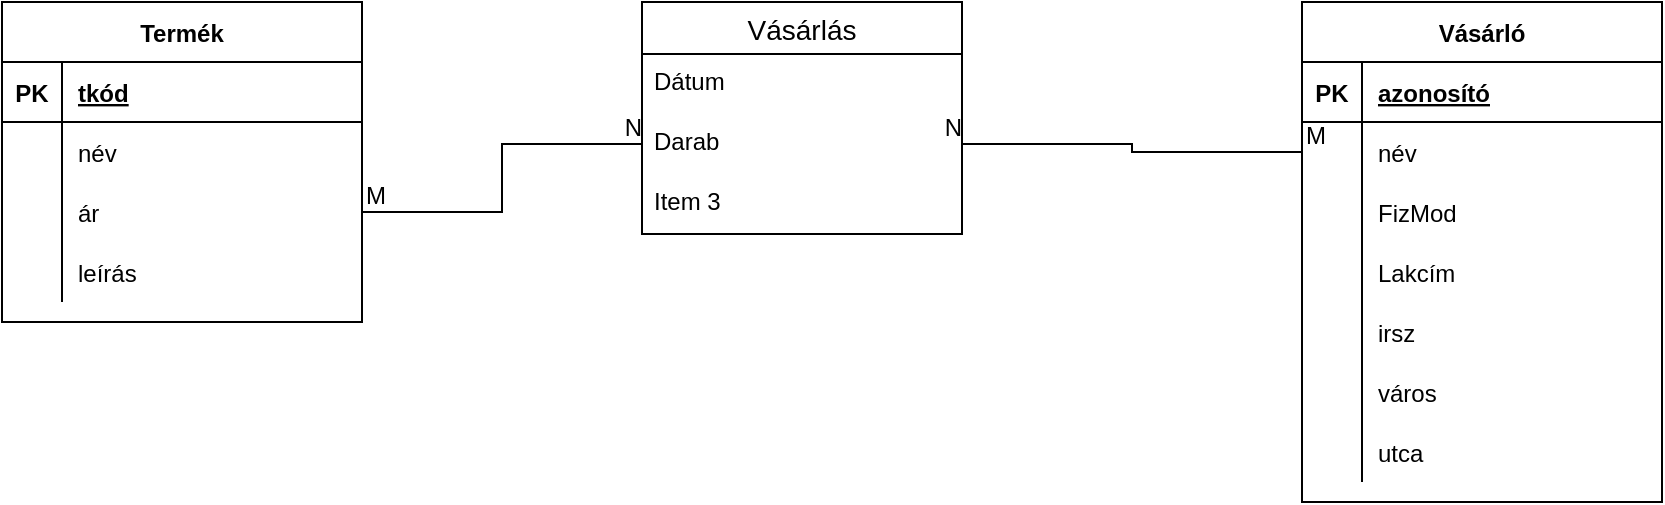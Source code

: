 <mxfile version="20.4.0" type="github">
  <diagram id="C5RBs43oDa-KdzZeNtuy" name="Page-1">
    <mxGraphModel dx="1422" dy="794" grid="1" gridSize="10" guides="1" tooltips="1" connect="1" arrows="1" fold="1" page="0" pageScale="1" pageWidth="827" pageHeight="1169" math="0" shadow="0">
      <root>
        <mxCell id="WIyWlLk6GJQsqaUBKTNV-0" />
        <mxCell id="WIyWlLk6GJQsqaUBKTNV-1" parent="WIyWlLk6GJQsqaUBKTNV-0" />
        <mxCell id="GbVckQGtG-X9XD_L6OzD-0" value="Vásárló" style="shape=table;startSize=30;container=1;collapsible=1;childLayout=tableLayout;fixedRows=1;rowLines=0;fontStyle=1;align=center;resizeLast=1;" parent="WIyWlLk6GJQsqaUBKTNV-1" vertex="1">
          <mxGeometry x="650" y="180" width="180" height="250" as="geometry" />
        </mxCell>
        <mxCell id="GbVckQGtG-X9XD_L6OzD-1" value="" style="shape=tableRow;horizontal=0;startSize=0;swimlaneHead=0;swimlaneBody=0;fillColor=none;collapsible=0;dropTarget=0;points=[[0,0.5],[1,0.5]];portConstraint=eastwest;top=0;left=0;right=0;bottom=1;" parent="GbVckQGtG-X9XD_L6OzD-0" vertex="1">
          <mxGeometry y="30" width="180" height="30" as="geometry" />
        </mxCell>
        <mxCell id="GbVckQGtG-X9XD_L6OzD-2" value="PK" style="shape=partialRectangle;connectable=0;fillColor=none;top=0;left=0;bottom=0;right=0;fontStyle=1;overflow=hidden;" parent="GbVckQGtG-X9XD_L6OzD-1" vertex="1">
          <mxGeometry width="30" height="30" as="geometry">
            <mxRectangle width="30" height="30" as="alternateBounds" />
          </mxGeometry>
        </mxCell>
        <mxCell id="GbVckQGtG-X9XD_L6OzD-3" value="azonosító" style="shape=partialRectangle;connectable=0;fillColor=none;top=0;left=0;bottom=0;right=0;align=left;spacingLeft=6;fontStyle=5;overflow=hidden;" parent="GbVckQGtG-X9XD_L6OzD-1" vertex="1">
          <mxGeometry x="30" width="150" height="30" as="geometry">
            <mxRectangle width="150" height="30" as="alternateBounds" />
          </mxGeometry>
        </mxCell>
        <mxCell id="GbVckQGtG-X9XD_L6OzD-4" value="" style="shape=tableRow;horizontal=0;startSize=0;swimlaneHead=0;swimlaneBody=0;fillColor=none;collapsible=0;dropTarget=0;points=[[0,0.5],[1,0.5]];portConstraint=eastwest;top=0;left=0;right=0;bottom=0;" parent="GbVckQGtG-X9XD_L6OzD-0" vertex="1">
          <mxGeometry y="60" width="180" height="30" as="geometry" />
        </mxCell>
        <mxCell id="GbVckQGtG-X9XD_L6OzD-5" value="" style="shape=partialRectangle;connectable=0;fillColor=none;top=0;left=0;bottom=0;right=0;editable=1;overflow=hidden;" parent="GbVckQGtG-X9XD_L6OzD-4" vertex="1">
          <mxGeometry width="30" height="30" as="geometry">
            <mxRectangle width="30" height="30" as="alternateBounds" />
          </mxGeometry>
        </mxCell>
        <mxCell id="GbVckQGtG-X9XD_L6OzD-6" value="név" style="shape=partialRectangle;connectable=0;fillColor=none;top=0;left=0;bottom=0;right=0;align=left;spacingLeft=6;overflow=hidden;" parent="GbVckQGtG-X9XD_L6OzD-4" vertex="1">
          <mxGeometry x="30" width="150" height="30" as="geometry">
            <mxRectangle width="150" height="30" as="alternateBounds" />
          </mxGeometry>
        </mxCell>
        <mxCell id="GbVckQGtG-X9XD_L6OzD-7" value="" style="shape=tableRow;horizontal=0;startSize=0;swimlaneHead=0;swimlaneBody=0;fillColor=none;collapsible=0;dropTarget=0;points=[[0,0.5],[1,0.5]];portConstraint=eastwest;top=0;left=0;right=0;bottom=0;" parent="GbVckQGtG-X9XD_L6OzD-0" vertex="1">
          <mxGeometry y="90" width="180" height="30" as="geometry" />
        </mxCell>
        <mxCell id="GbVckQGtG-X9XD_L6OzD-8" value="" style="shape=partialRectangle;connectable=0;fillColor=none;top=0;left=0;bottom=0;right=0;editable=1;overflow=hidden;" parent="GbVckQGtG-X9XD_L6OzD-7" vertex="1">
          <mxGeometry width="30" height="30" as="geometry">
            <mxRectangle width="30" height="30" as="alternateBounds" />
          </mxGeometry>
        </mxCell>
        <mxCell id="GbVckQGtG-X9XD_L6OzD-9" value="FizMod" style="shape=partialRectangle;connectable=0;fillColor=none;top=0;left=0;bottom=0;right=0;align=left;spacingLeft=6;overflow=hidden;" parent="GbVckQGtG-X9XD_L6OzD-7" vertex="1">
          <mxGeometry x="30" width="150" height="30" as="geometry">
            <mxRectangle width="150" height="30" as="alternateBounds" />
          </mxGeometry>
        </mxCell>
        <mxCell id="GbVckQGtG-X9XD_L6OzD-10" value="" style="shape=tableRow;horizontal=0;startSize=0;swimlaneHead=0;swimlaneBody=0;fillColor=none;collapsible=0;dropTarget=0;points=[[0,0.5],[1,0.5]];portConstraint=eastwest;top=0;left=0;right=0;bottom=0;" parent="GbVckQGtG-X9XD_L6OzD-0" vertex="1">
          <mxGeometry y="120" width="180" height="30" as="geometry" />
        </mxCell>
        <mxCell id="GbVckQGtG-X9XD_L6OzD-11" value="" style="shape=partialRectangle;connectable=0;fillColor=none;top=0;left=0;bottom=0;right=0;editable=1;overflow=hidden;" parent="GbVckQGtG-X9XD_L6OzD-10" vertex="1">
          <mxGeometry width="30" height="30" as="geometry">
            <mxRectangle width="30" height="30" as="alternateBounds" />
          </mxGeometry>
        </mxCell>
        <mxCell id="GbVckQGtG-X9XD_L6OzD-12" value="Lakcím" style="shape=partialRectangle;connectable=0;fillColor=none;top=0;left=0;bottom=0;right=0;align=left;spacingLeft=6;overflow=hidden;" parent="GbVckQGtG-X9XD_L6OzD-10" vertex="1">
          <mxGeometry x="30" width="150" height="30" as="geometry">
            <mxRectangle width="150" height="30" as="alternateBounds" />
          </mxGeometry>
        </mxCell>
        <mxCell id="GbVckQGtG-X9XD_L6OzD-27" value="" style="shape=tableRow;horizontal=0;startSize=0;swimlaneHead=0;swimlaneBody=0;fillColor=none;collapsible=0;dropTarget=0;points=[[0,0.5],[1,0.5]];portConstraint=eastwest;top=0;left=0;right=0;bottom=0;" parent="GbVckQGtG-X9XD_L6OzD-0" vertex="1">
          <mxGeometry y="150" width="180" height="30" as="geometry" />
        </mxCell>
        <mxCell id="GbVckQGtG-X9XD_L6OzD-28" value="" style="shape=partialRectangle;connectable=0;fillColor=none;top=0;left=0;bottom=0;right=0;editable=1;overflow=hidden;" parent="GbVckQGtG-X9XD_L6OzD-27" vertex="1">
          <mxGeometry width="30" height="30" as="geometry">
            <mxRectangle width="30" height="30" as="alternateBounds" />
          </mxGeometry>
        </mxCell>
        <mxCell id="GbVckQGtG-X9XD_L6OzD-29" value="irsz" style="shape=partialRectangle;connectable=0;fillColor=none;top=0;left=0;bottom=0;right=0;align=left;spacingLeft=6;overflow=hidden;" parent="GbVckQGtG-X9XD_L6OzD-27" vertex="1">
          <mxGeometry x="30" width="150" height="30" as="geometry">
            <mxRectangle width="150" height="30" as="alternateBounds" />
          </mxGeometry>
        </mxCell>
        <mxCell id="GbVckQGtG-X9XD_L6OzD-31" value="" style="shape=tableRow;horizontal=0;startSize=0;swimlaneHead=0;swimlaneBody=0;fillColor=none;collapsible=0;dropTarget=0;points=[[0,0.5],[1,0.5]];portConstraint=eastwest;top=0;left=0;right=0;bottom=0;" parent="GbVckQGtG-X9XD_L6OzD-0" vertex="1">
          <mxGeometry y="180" width="180" height="30" as="geometry" />
        </mxCell>
        <mxCell id="GbVckQGtG-X9XD_L6OzD-32" value="" style="shape=partialRectangle;connectable=0;fillColor=none;top=0;left=0;bottom=0;right=0;editable=1;overflow=hidden;" parent="GbVckQGtG-X9XD_L6OzD-31" vertex="1">
          <mxGeometry width="30" height="30" as="geometry">
            <mxRectangle width="30" height="30" as="alternateBounds" />
          </mxGeometry>
        </mxCell>
        <mxCell id="GbVckQGtG-X9XD_L6OzD-33" value="város" style="shape=partialRectangle;connectable=0;fillColor=none;top=0;left=0;bottom=0;right=0;align=left;spacingLeft=6;overflow=hidden;" parent="GbVckQGtG-X9XD_L6OzD-31" vertex="1">
          <mxGeometry x="30" width="150" height="30" as="geometry">
            <mxRectangle width="150" height="30" as="alternateBounds" />
          </mxGeometry>
        </mxCell>
        <mxCell id="GbVckQGtG-X9XD_L6OzD-35" value="" style="shape=tableRow;horizontal=0;startSize=0;swimlaneHead=0;swimlaneBody=0;fillColor=none;collapsible=0;dropTarget=0;points=[[0,0.5],[1,0.5]];portConstraint=eastwest;top=0;left=0;right=0;bottom=0;" parent="GbVckQGtG-X9XD_L6OzD-0" vertex="1">
          <mxGeometry y="210" width="180" height="30" as="geometry" />
        </mxCell>
        <mxCell id="GbVckQGtG-X9XD_L6OzD-36" value="" style="shape=partialRectangle;connectable=0;fillColor=none;top=0;left=0;bottom=0;right=0;editable=1;overflow=hidden;" parent="GbVckQGtG-X9XD_L6OzD-35" vertex="1">
          <mxGeometry width="30" height="30" as="geometry">
            <mxRectangle width="30" height="30" as="alternateBounds" />
          </mxGeometry>
        </mxCell>
        <mxCell id="GbVckQGtG-X9XD_L6OzD-37" value="utca" style="shape=partialRectangle;connectable=0;fillColor=none;top=0;left=0;bottom=0;right=0;align=left;spacingLeft=6;overflow=hidden;" parent="GbVckQGtG-X9XD_L6OzD-35" vertex="1">
          <mxGeometry x="30" width="150" height="30" as="geometry">
            <mxRectangle width="150" height="30" as="alternateBounds" />
          </mxGeometry>
        </mxCell>
        <mxCell id="GbVckQGtG-X9XD_L6OzD-13" value="Termék" style="shape=table;startSize=30;container=1;collapsible=1;childLayout=tableLayout;fixedRows=1;rowLines=0;fontStyle=1;align=center;resizeLast=1;" parent="WIyWlLk6GJQsqaUBKTNV-1" vertex="1">
          <mxGeometry y="180" width="180" height="160" as="geometry" />
        </mxCell>
        <mxCell id="GbVckQGtG-X9XD_L6OzD-14" value="" style="shape=tableRow;horizontal=0;startSize=0;swimlaneHead=0;swimlaneBody=0;fillColor=none;collapsible=0;dropTarget=0;points=[[0,0.5],[1,0.5]];portConstraint=eastwest;top=0;left=0;right=0;bottom=1;" parent="GbVckQGtG-X9XD_L6OzD-13" vertex="1">
          <mxGeometry y="30" width="180" height="30" as="geometry" />
        </mxCell>
        <mxCell id="GbVckQGtG-X9XD_L6OzD-15" value="PK" style="shape=partialRectangle;connectable=0;fillColor=none;top=0;left=0;bottom=0;right=0;fontStyle=1;overflow=hidden;" parent="GbVckQGtG-X9XD_L6OzD-14" vertex="1">
          <mxGeometry width="30" height="30" as="geometry">
            <mxRectangle width="30" height="30" as="alternateBounds" />
          </mxGeometry>
        </mxCell>
        <mxCell id="GbVckQGtG-X9XD_L6OzD-16" value="tkód" style="shape=partialRectangle;connectable=0;fillColor=none;top=0;left=0;bottom=0;right=0;align=left;spacingLeft=6;fontStyle=5;overflow=hidden;" parent="GbVckQGtG-X9XD_L6OzD-14" vertex="1">
          <mxGeometry x="30" width="150" height="30" as="geometry">
            <mxRectangle width="150" height="30" as="alternateBounds" />
          </mxGeometry>
        </mxCell>
        <mxCell id="GbVckQGtG-X9XD_L6OzD-17" value="" style="shape=tableRow;horizontal=0;startSize=0;swimlaneHead=0;swimlaneBody=0;fillColor=none;collapsible=0;dropTarget=0;points=[[0,0.5],[1,0.5]];portConstraint=eastwest;top=0;left=0;right=0;bottom=0;" parent="GbVckQGtG-X9XD_L6OzD-13" vertex="1">
          <mxGeometry y="60" width="180" height="30" as="geometry" />
        </mxCell>
        <mxCell id="GbVckQGtG-X9XD_L6OzD-18" value="" style="shape=partialRectangle;connectable=0;fillColor=none;top=0;left=0;bottom=0;right=0;editable=1;overflow=hidden;" parent="GbVckQGtG-X9XD_L6OzD-17" vertex="1">
          <mxGeometry width="30" height="30" as="geometry">
            <mxRectangle width="30" height="30" as="alternateBounds" />
          </mxGeometry>
        </mxCell>
        <mxCell id="GbVckQGtG-X9XD_L6OzD-19" value="név" style="shape=partialRectangle;connectable=0;fillColor=none;top=0;left=0;bottom=0;right=0;align=left;spacingLeft=6;overflow=hidden;" parent="GbVckQGtG-X9XD_L6OzD-17" vertex="1">
          <mxGeometry x="30" width="150" height="30" as="geometry">
            <mxRectangle width="150" height="30" as="alternateBounds" />
          </mxGeometry>
        </mxCell>
        <mxCell id="GbVckQGtG-X9XD_L6OzD-20" value="" style="shape=tableRow;horizontal=0;startSize=0;swimlaneHead=0;swimlaneBody=0;fillColor=none;collapsible=0;dropTarget=0;points=[[0,0.5],[1,0.5]];portConstraint=eastwest;top=0;left=0;right=0;bottom=0;" parent="GbVckQGtG-X9XD_L6OzD-13" vertex="1">
          <mxGeometry y="90" width="180" height="30" as="geometry" />
        </mxCell>
        <mxCell id="GbVckQGtG-X9XD_L6OzD-21" value="" style="shape=partialRectangle;connectable=0;fillColor=none;top=0;left=0;bottom=0;right=0;editable=1;overflow=hidden;" parent="GbVckQGtG-X9XD_L6OzD-20" vertex="1">
          <mxGeometry width="30" height="30" as="geometry">
            <mxRectangle width="30" height="30" as="alternateBounds" />
          </mxGeometry>
        </mxCell>
        <mxCell id="GbVckQGtG-X9XD_L6OzD-22" value="ár" style="shape=partialRectangle;connectable=0;fillColor=none;top=0;left=0;bottom=0;right=0;align=left;spacingLeft=6;overflow=hidden;" parent="GbVckQGtG-X9XD_L6OzD-20" vertex="1">
          <mxGeometry x="30" width="150" height="30" as="geometry">
            <mxRectangle width="150" height="30" as="alternateBounds" />
          </mxGeometry>
        </mxCell>
        <mxCell id="GbVckQGtG-X9XD_L6OzD-23" value="" style="shape=tableRow;horizontal=0;startSize=0;swimlaneHead=0;swimlaneBody=0;fillColor=none;collapsible=0;dropTarget=0;points=[[0,0.5],[1,0.5]];portConstraint=eastwest;top=0;left=0;right=0;bottom=0;" parent="GbVckQGtG-X9XD_L6OzD-13" vertex="1">
          <mxGeometry y="120" width="180" height="30" as="geometry" />
        </mxCell>
        <mxCell id="GbVckQGtG-X9XD_L6OzD-24" value="" style="shape=partialRectangle;connectable=0;fillColor=none;top=0;left=0;bottom=0;right=0;editable=1;overflow=hidden;" parent="GbVckQGtG-X9XD_L6OzD-23" vertex="1">
          <mxGeometry width="30" height="30" as="geometry">
            <mxRectangle width="30" height="30" as="alternateBounds" />
          </mxGeometry>
        </mxCell>
        <mxCell id="GbVckQGtG-X9XD_L6OzD-25" value="leírás" style="shape=partialRectangle;connectable=0;fillColor=none;top=0;left=0;bottom=0;right=0;align=left;spacingLeft=6;overflow=hidden;" parent="GbVckQGtG-X9XD_L6OzD-23" vertex="1">
          <mxGeometry x="30" width="150" height="30" as="geometry">
            <mxRectangle width="150" height="30" as="alternateBounds" />
          </mxGeometry>
        </mxCell>
        <mxCell id="GbVckQGtG-X9XD_L6OzD-38" value="Vásárlás" style="swimlane;fontStyle=0;childLayout=stackLayout;horizontal=1;startSize=26;horizontalStack=0;resizeParent=1;resizeParentMax=0;resizeLast=0;collapsible=1;marginBottom=0;align=center;fontSize=14;" parent="WIyWlLk6GJQsqaUBKTNV-1" vertex="1">
          <mxGeometry x="320" y="180" width="160" height="116" as="geometry" />
        </mxCell>
        <mxCell id="GbVckQGtG-X9XD_L6OzD-39" value="Dátum" style="text;strokeColor=none;fillColor=none;spacingLeft=4;spacingRight=4;overflow=hidden;rotatable=0;points=[[0,0.5],[1,0.5]];portConstraint=eastwest;fontSize=12;" parent="GbVckQGtG-X9XD_L6OzD-38" vertex="1">
          <mxGeometry y="26" width="160" height="30" as="geometry" />
        </mxCell>
        <mxCell id="GbVckQGtG-X9XD_L6OzD-40" value="Darab" style="text;strokeColor=none;fillColor=none;spacingLeft=4;spacingRight=4;overflow=hidden;rotatable=0;points=[[0,0.5],[1,0.5]];portConstraint=eastwest;fontSize=12;" parent="GbVckQGtG-X9XD_L6OzD-38" vertex="1">
          <mxGeometry y="56" width="160" height="30" as="geometry" />
        </mxCell>
        <mxCell id="GbVckQGtG-X9XD_L6OzD-41" value="Item 3" style="text;strokeColor=none;fillColor=none;spacingLeft=4;spacingRight=4;overflow=hidden;rotatable=0;points=[[0,0.5],[1,0.5]];portConstraint=eastwest;fontSize=12;" parent="GbVckQGtG-X9XD_L6OzD-38" vertex="1">
          <mxGeometry y="86" width="160" height="30" as="geometry" />
        </mxCell>
        <mxCell id="sWn29OU0-pl6xiJ6izI2-0" value="" style="endArrow=none;html=1;rounded=0;exitX=1;exitY=0.5;exitDx=0;exitDy=0;entryX=0;entryY=0.5;entryDx=0;entryDy=0;edgeStyle=orthogonalEdgeStyle;" edge="1" parent="WIyWlLk6GJQsqaUBKTNV-1" source="GbVckQGtG-X9XD_L6OzD-20" target="GbVckQGtG-X9XD_L6OzD-40">
          <mxGeometry relative="1" as="geometry">
            <mxPoint x="330" y="480" as="sourcePoint" />
            <mxPoint x="490" y="480" as="targetPoint" />
          </mxGeometry>
        </mxCell>
        <mxCell id="sWn29OU0-pl6xiJ6izI2-1" value="M" style="resizable=0;html=1;align=left;verticalAlign=bottom;" connectable="0" vertex="1" parent="sWn29OU0-pl6xiJ6izI2-0">
          <mxGeometry x="-1" relative="1" as="geometry" />
        </mxCell>
        <mxCell id="sWn29OU0-pl6xiJ6izI2-2" value="N" style="resizable=0;html=1;align=right;verticalAlign=bottom;" connectable="0" vertex="1" parent="sWn29OU0-pl6xiJ6izI2-0">
          <mxGeometry x="1" relative="1" as="geometry" />
        </mxCell>
        <mxCell id="sWn29OU0-pl6xiJ6izI2-3" value="" style="endArrow=none;html=1;rounded=0;entryX=1;entryY=0.5;entryDx=0;entryDy=0;exitX=0;exitY=0.5;exitDx=0;exitDy=0;edgeStyle=orthogonalEdgeStyle;" edge="1" parent="WIyWlLk6GJQsqaUBKTNV-1" source="GbVckQGtG-X9XD_L6OzD-4" target="GbVckQGtG-X9XD_L6OzD-40">
          <mxGeometry relative="1" as="geometry">
            <mxPoint x="330" y="480" as="sourcePoint" />
            <mxPoint x="490" y="480" as="targetPoint" />
          </mxGeometry>
        </mxCell>
        <mxCell id="sWn29OU0-pl6xiJ6izI2-4" value="M" style="resizable=0;html=1;align=left;verticalAlign=bottom;" connectable="0" vertex="1" parent="sWn29OU0-pl6xiJ6izI2-3">
          <mxGeometry x="-1" relative="1" as="geometry" />
        </mxCell>
        <mxCell id="sWn29OU0-pl6xiJ6izI2-5" value="N" style="resizable=0;html=1;align=right;verticalAlign=bottom;" connectable="0" vertex="1" parent="sWn29OU0-pl6xiJ6izI2-3">
          <mxGeometry x="1" relative="1" as="geometry" />
        </mxCell>
      </root>
    </mxGraphModel>
  </diagram>
</mxfile>

